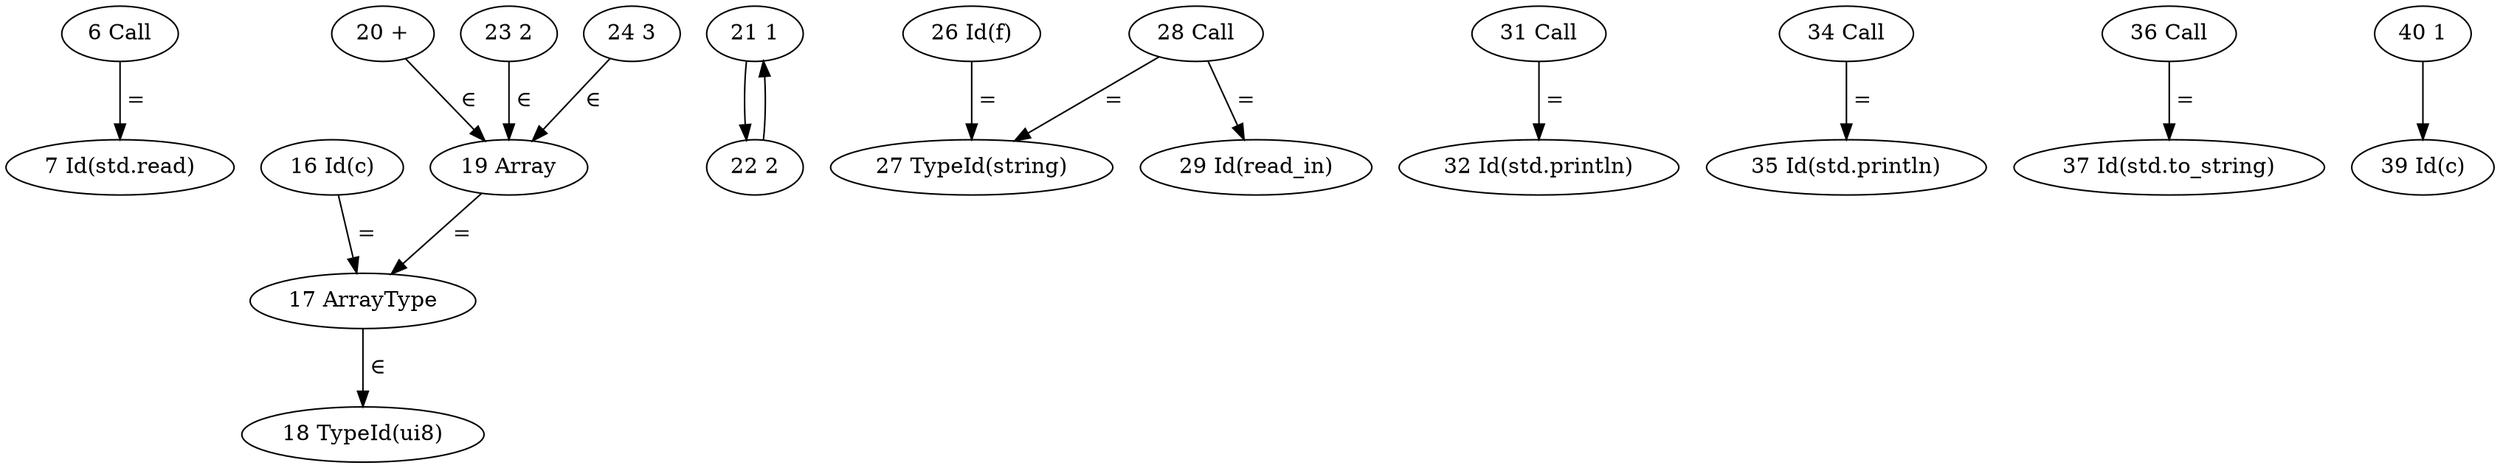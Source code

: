 digraph G {
  "6 Call" -> "7 Id(std.read)" [ label=" =" ];
  "16 Id(c)" -> "17 ArrayType" [ label=" =" ];
  "17 ArrayType" -> "18 TypeId(ui8)" [ label=" ∈" ];
  "19 Array" -> "17 ArrayType" [ label=" =" ];
  "20 +" -> "19 Array" [ label=" ∈" ];
  "21 1" -> "22 2" [ label="" ];
  "22 2" -> "21 1" [ label="" ];
  "23 2" -> "19 Array" [ label=" ∈" ];
  "24 3" -> "19 Array" [ label=" ∈" ];
  "26 Id(f)" -> "27 TypeId(string)" [ label=" =" ];
  "28 Call" -> "27 TypeId(string)" [ label=" =" ];
  "28 Call" -> "29 Id(read_in)" [ label=" =" ];
  "31 Call" -> "32 Id(std.println)" [ label=" =" ];
  "34 Call" -> "35 Id(std.println)" [ label=" =" ];
  "36 Call" -> "37 Id(std.to_string)" [ label=" =" ];
  "40 1" -> "39 Id(c)" [ label="" ];
}
